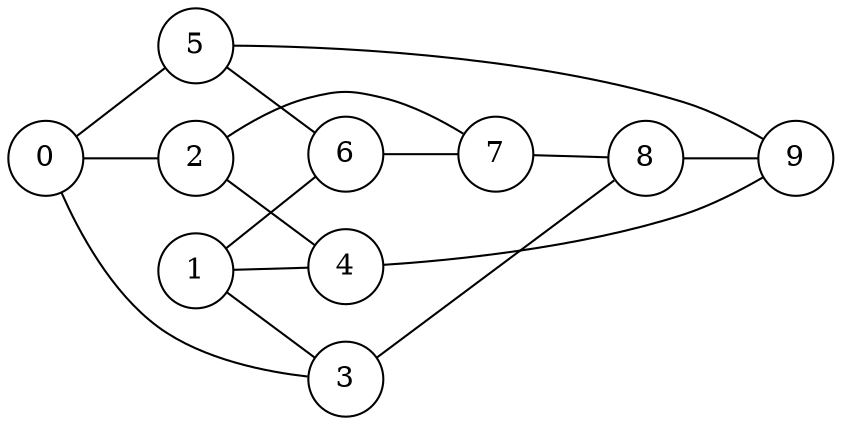 graph g2 {
  node [shape=circle];
  rankdir=LR;
  0;
  1;
  2;
  3;
  4;
  5;
  6;
  7;
  8;
  9;
  0 -- 2;
  0 -- 3;
  0 -- 5;
  1 -- 3;
  1 -- 4;
  1 -- 6;
  2 -- 4;
  2 -- 7;
  3 -- 8;
  4 -- 9;
  5 -- 6;
  5 -- 9;
  6 -- 7;
  7 -- 8;
  8 -- 9;
}
